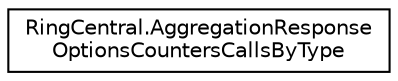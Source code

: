 digraph "Graphical Class Hierarchy"
{
 // LATEX_PDF_SIZE
  edge [fontname="Helvetica",fontsize="10",labelfontname="Helvetica",labelfontsize="10"];
  node [fontname="Helvetica",fontsize="10",shape=record];
  rankdir="LR";
  Node0 [label="RingCentral.AggregationResponse\lOptionsCountersCallsByType",height=0.2,width=0.4,color="black", fillcolor="white", style="filled",URL="$classRingCentral_1_1AggregationResponseOptionsCountersCallsByType.html",tooltip=" "];
}
